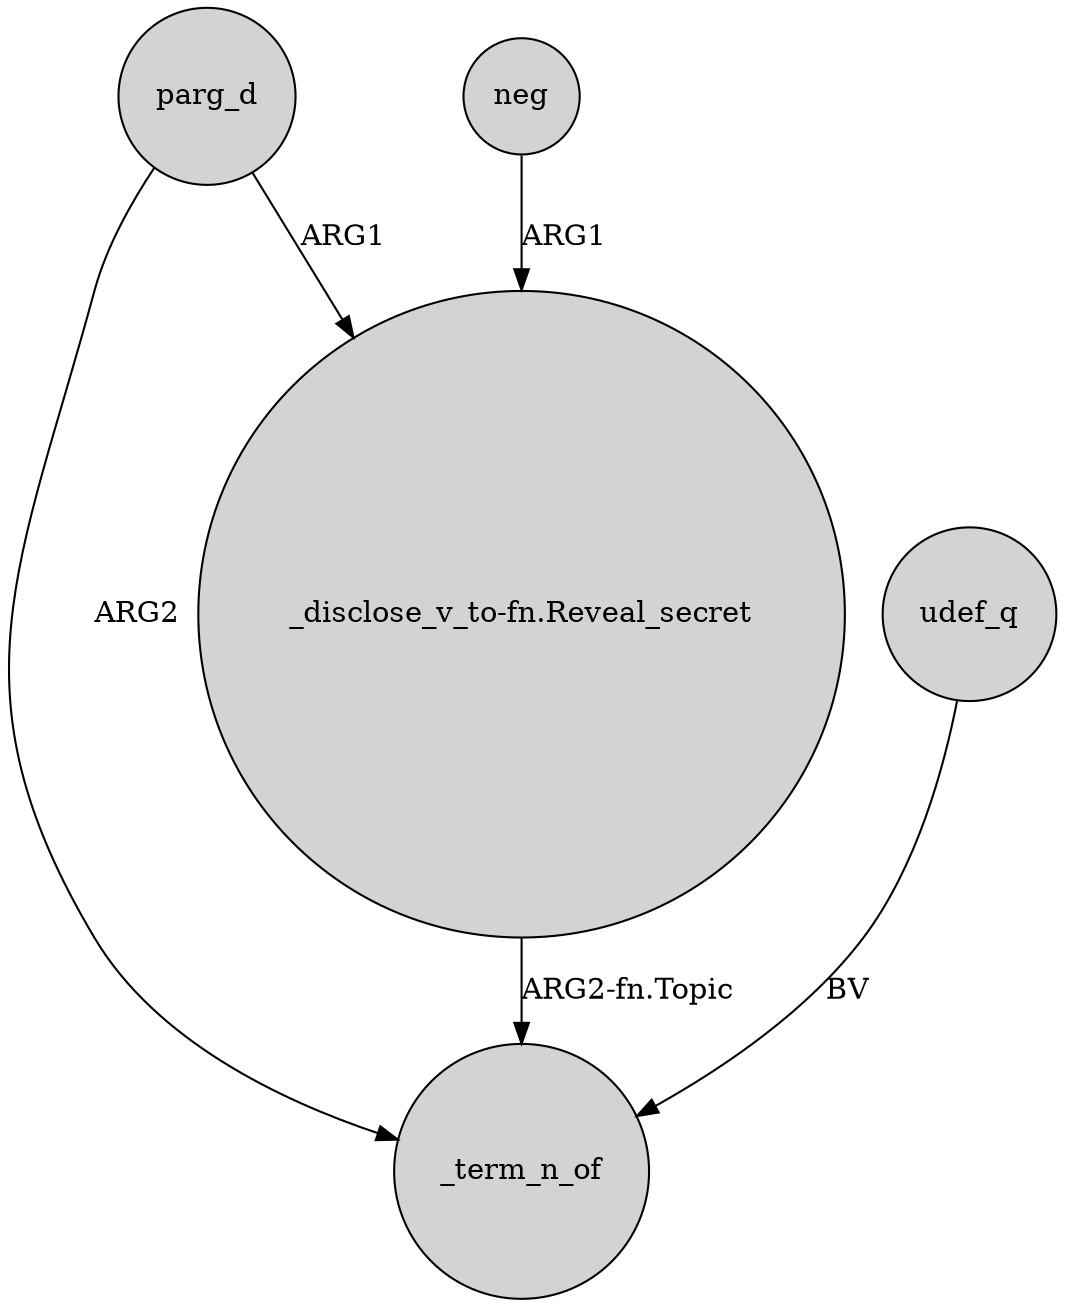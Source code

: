 digraph {
	node [shape=circle style=filled]
	parg_d -> _term_n_of [label=ARG2]
	neg -> "_disclose_v_to-fn.Reveal_secret" [label=ARG1]
	"_disclose_v_to-fn.Reveal_secret" -> _term_n_of [label="ARG2-fn.Topic"]
	udef_q -> _term_n_of [label=BV]
	parg_d -> "_disclose_v_to-fn.Reveal_secret" [label=ARG1]
}
